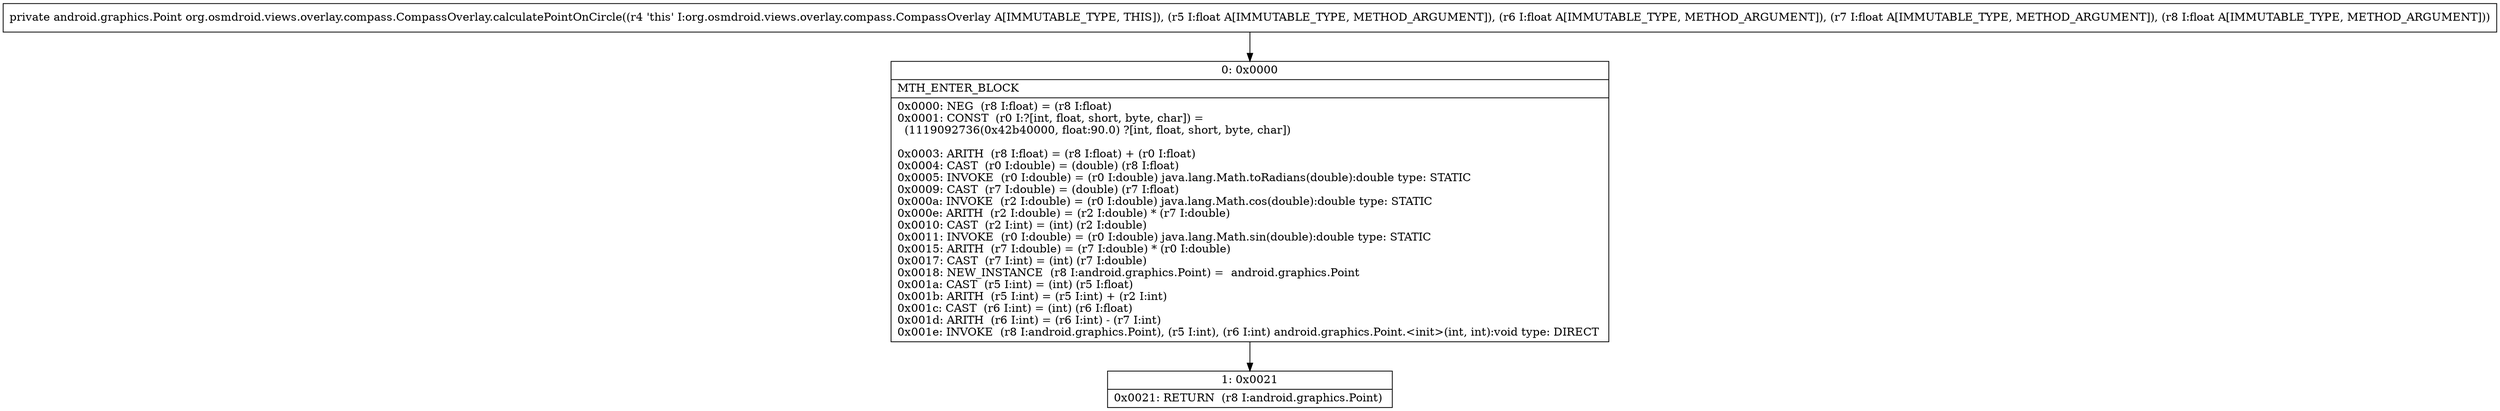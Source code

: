 digraph "CFG fororg.osmdroid.views.overlay.compass.CompassOverlay.calculatePointOnCircle(FFFF)Landroid\/graphics\/Point;" {
Node_0 [shape=record,label="{0\:\ 0x0000|MTH_ENTER_BLOCK\l|0x0000: NEG  (r8 I:float) = (r8 I:float) \l0x0001: CONST  (r0 I:?[int, float, short, byte, char]) = \l  (1119092736(0x42b40000, float:90.0) ?[int, float, short, byte, char])\l \l0x0003: ARITH  (r8 I:float) = (r8 I:float) + (r0 I:float) \l0x0004: CAST  (r0 I:double) = (double) (r8 I:float) \l0x0005: INVOKE  (r0 I:double) = (r0 I:double) java.lang.Math.toRadians(double):double type: STATIC \l0x0009: CAST  (r7 I:double) = (double) (r7 I:float) \l0x000a: INVOKE  (r2 I:double) = (r0 I:double) java.lang.Math.cos(double):double type: STATIC \l0x000e: ARITH  (r2 I:double) = (r2 I:double) * (r7 I:double) \l0x0010: CAST  (r2 I:int) = (int) (r2 I:double) \l0x0011: INVOKE  (r0 I:double) = (r0 I:double) java.lang.Math.sin(double):double type: STATIC \l0x0015: ARITH  (r7 I:double) = (r7 I:double) * (r0 I:double) \l0x0017: CAST  (r7 I:int) = (int) (r7 I:double) \l0x0018: NEW_INSTANCE  (r8 I:android.graphics.Point) =  android.graphics.Point \l0x001a: CAST  (r5 I:int) = (int) (r5 I:float) \l0x001b: ARITH  (r5 I:int) = (r5 I:int) + (r2 I:int) \l0x001c: CAST  (r6 I:int) = (int) (r6 I:float) \l0x001d: ARITH  (r6 I:int) = (r6 I:int) \- (r7 I:int) \l0x001e: INVOKE  (r8 I:android.graphics.Point), (r5 I:int), (r6 I:int) android.graphics.Point.\<init\>(int, int):void type: DIRECT \l}"];
Node_1 [shape=record,label="{1\:\ 0x0021|0x0021: RETURN  (r8 I:android.graphics.Point) \l}"];
MethodNode[shape=record,label="{private android.graphics.Point org.osmdroid.views.overlay.compass.CompassOverlay.calculatePointOnCircle((r4 'this' I:org.osmdroid.views.overlay.compass.CompassOverlay A[IMMUTABLE_TYPE, THIS]), (r5 I:float A[IMMUTABLE_TYPE, METHOD_ARGUMENT]), (r6 I:float A[IMMUTABLE_TYPE, METHOD_ARGUMENT]), (r7 I:float A[IMMUTABLE_TYPE, METHOD_ARGUMENT]), (r8 I:float A[IMMUTABLE_TYPE, METHOD_ARGUMENT])) }"];
MethodNode -> Node_0;
Node_0 -> Node_1;
}

